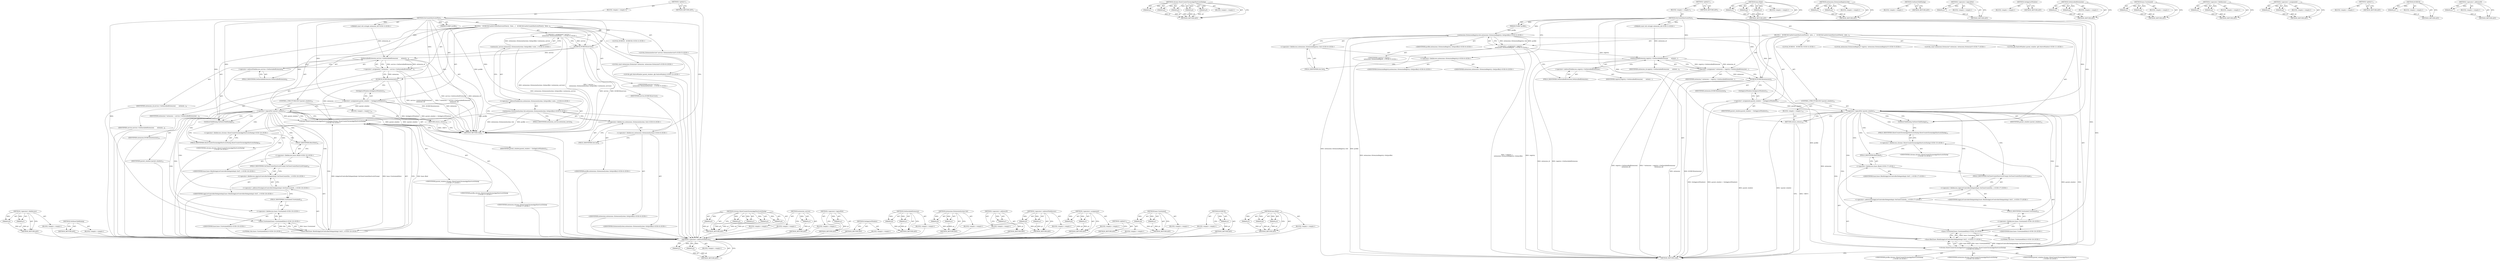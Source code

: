 digraph "&lt;operator&gt;.addressOf" {
vulnerable_118 [label=<(METHOD,&lt;operator&gt;.fieldAccess)>];
vulnerable_119 [label=<(PARAM,p1)>];
vulnerable_120 [label=<(PARAM,p2)>];
vulnerable_121 [label=<(BLOCK,&lt;empty&gt;,&lt;empty&gt;)>];
vulnerable_122 [label=<(METHOD_RETURN,ANY)>];
vulnerable_139 [label=<(METHOD,OnShowChildDialog)>];
vulnerable_140 [label=<(BLOCK,&lt;empty&gt;,&lt;empty&gt;)>];
vulnerable_141 [label=<(METHOD_RETURN,ANY)>];
vulnerable_6 [label=<(METHOD,&lt;global&gt;)<SUB>1</SUB>>];
vulnerable_7 [label=<(BLOCK,&lt;empty&gt;,&lt;empty&gt;)<SUB>1</SUB>>];
vulnerable_8 [label=<(METHOD,DoCreateShortcutsFlow)<SUB>1</SUB>>];
vulnerable_9 [label=<(PARAM,Profile* profile)<SUB>2</SUB>>];
vulnerable_10 [label="<(PARAM,const std::string&amp; extension_id)<SUB>3</SUB>>"];
vulnerable_11 [label=<(BLOCK,{
   DCHECK(CanDoCreateShortcutsFlow());
  Exte...,{
   DCHECK(CanDoCreateShortcutsFlow());
  Exte...)<SUB>3</SUB>>];
vulnerable_12 [label="<(LOCAL,DCHECK : DCHECK)<SUB>4</SUB>>"];
vulnerable_13 [label="<(LOCAL,ExtensionService* service: ExtensionService*)<SUB>5</SUB>>"];
vulnerable_14 [label="<(&lt;operator&gt;.assignment,* service =
      extensions::ExtensionSystem::...)<SUB>5</SUB>>"];
vulnerable_15 [label="<(IDENTIFIER,service,* service =
      extensions::ExtensionSystem::...)<SUB>5</SUB>>"];
vulnerable_16 [label="<(extension_service,extensions::ExtensionSystem::Get(profile)-&gt;exte...)<SUB>6</SUB>>"];
vulnerable_17 [label="<(&lt;operator&gt;.indirectFieldAccess,extensions::ExtensionSystem::Get(profile)-&gt;exte...)<SUB>6</SUB>>"];
vulnerable_18 [label="<(extensions.ExtensionSystem.Get,extensions::ExtensionSystem::Get(profile))<SUB>6</SUB>>"];
vulnerable_19 [label="<(&lt;operator&gt;.fieldAccess,extensions::ExtensionSystem::Get)<SUB>6</SUB>>"];
vulnerable_20 [label="<(&lt;operator&gt;.fieldAccess,extensions::ExtensionSystem)<SUB>6</SUB>>"];
vulnerable_21 [label="<(IDENTIFIER,extensions,extensions::ExtensionSystem::Get(profile))<SUB>6</SUB>>"];
vulnerable_22 [label="<(IDENTIFIER,ExtensionSystem,extensions::ExtensionSystem::Get(profile))<SUB>6</SUB>>"];
vulnerable_23 [label=<(FIELD_IDENTIFIER,Get,Get)<SUB>6</SUB>>];
vulnerable_24 [label="<(IDENTIFIER,profile,extensions::ExtensionSystem::Get(profile))<SUB>6</SUB>>"];
vulnerable_25 [label=<(FIELD_IDENTIFIER,extension_service,extension_service)<SUB>6</SUB>>];
vulnerable_26 [label=<(DCHECK,DCHECK(service))<SUB>7</SUB>>];
vulnerable_27 [label=<(IDENTIFIER,service,DCHECK(service))<SUB>7</SUB>>];
vulnerable_28 [label="<(LOCAL,const extensions.Extension* extension: extensions.Extension*)<SUB>8</SUB>>"];
vulnerable_29 [label=<(&lt;operator&gt;.assignment,* extension = service-&gt;GetInstalledExtension(
 ...)<SUB>8</SUB>>];
vulnerable_30 [label=<(IDENTIFIER,extension,* extension = service-&gt;GetInstalledExtension(
 ...)<SUB>8</SUB>>];
vulnerable_31 [label=<(GetInstalledExtension,service-&gt;GetInstalledExtension(
       extensio...)<SUB>8</SUB>>];
vulnerable_32 [label=<(&lt;operator&gt;.indirectFieldAccess,service-&gt;GetInstalledExtension)<SUB>8</SUB>>];
vulnerable_33 [label=<(IDENTIFIER,service,service-&gt;GetInstalledExtension(
       extensio...)<SUB>8</SUB>>];
vulnerable_34 [label=<(FIELD_IDENTIFIER,GetInstalledExtension,GetInstalledExtension)<SUB>8</SUB>>];
vulnerable_35 [label=<(IDENTIFIER,extension_id,service-&gt;GetInstalledExtension(
       extensio...)<SUB>9</SUB>>];
vulnerable_36 [label=<(DCHECK,DCHECK(extension))<SUB>10</SUB>>];
vulnerable_37 [label=<(IDENTIFIER,extension,DCHECK(extension))<SUB>10</SUB>>];
vulnerable_38 [label="<(LOCAL,gfx.NativeWindow parent_window: gfx.NativeWindow)<SUB>12</SUB>>"];
vulnerable_39 [label=<(&lt;operator&gt;.assignment,parent_window = GetAppListWindow())<SUB>12</SUB>>];
vulnerable_40 [label=<(IDENTIFIER,parent_window,parent_window = GetAppListWindow())<SUB>12</SUB>>];
vulnerable_41 [label=<(GetAppListWindow,GetAppListWindow())<SUB>12</SUB>>];
vulnerable_42 [label=<(CONTROL_STRUCTURE,IF,if (!parent_window))<SUB>13</SUB>>];
vulnerable_43 [label=<(&lt;operator&gt;.logicalNot,!parent_window)<SUB>13</SUB>>];
vulnerable_44 [label=<(IDENTIFIER,parent_window,!parent_window)<SUB>13</SUB>>];
vulnerable_45 [label=<(BLOCK,&lt;empty&gt;,&lt;empty&gt;)<SUB>14</SUB>>];
vulnerable_46 [label=<(RETURN,return;,return;)<SUB>14</SUB>>];
vulnerable_47 [label=<(OnShowChildDialog,OnShowChildDialog())<SUB>15</SUB>>];
vulnerable_48 [label="<(chrome.ShowCreateChromeAppShortcutsDialog,chrome::ShowCreateChromeAppShortcutsDialog(
   ...)<SUB>16</SUB>>"];
vulnerable_49 [label="<(&lt;operator&gt;.fieldAccess,chrome::ShowCreateChromeAppShortcutsDialog)<SUB>16</SUB>>"];
vulnerable_50 [label="<(IDENTIFIER,chrome,chrome::ShowCreateChromeAppShortcutsDialog(
   ...)<SUB>16</SUB>>"];
vulnerable_51 [label=<(FIELD_IDENTIFIER,ShowCreateChromeAppShortcutsDialog,ShowCreateChromeAppShortcutsDialog)<SUB>16</SUB>>];
vulnerable_52 [label="<(IDENTIFIER,parent_window,chrome::ShowCreateChromeAppShortcutsDialog(
   ...)<SUB>17</SUB>>"];
vulnerable_53 [label="<(IDENTIFIER,profile,chrome::ShowCreateChromeAppShortcutsDialog(
   ...)<SUB>17</SUB>>"];
vulnerable_54 [label="<(IDENTIFIER,extension,chrome::ShowCreateChromeAppShortcutsDialog(
   ...)<SUB>17</SUB>>"];
vulnerable_55 [label="<(base.Bind,base::Bind(&amp;AppListControllerDelegateImpl::OnCl...)<SUB>18</SUB>>"];
vulnerable_56 [label="<(&lt;operator&gt;.fieldAccess,base::Bind)<SUB>18</SUB>>"];
vulnerable_57 [label="<(IDENTIFIER,base,base::Bind(&amp;AppListControllerDelegateImpl::OnCl...)<SUB>18</SUB>>"];
vulnerable_58 [label=<(FIELD_IDENTIFIER,Bind,Bind)<SUB>18</SUB>>];
vulnerable_59 [label="<(&lt;operator&gt;.addressOf,&amp;AppListControllerDelegateImpl::OnCloseCreateSh...)<SUB>18</SUB>>"];
vulnerable_60 [label="<(&lt;operator&gt;.fieldAccess,AppListControllerDelegateImpl::OnCloseCreateSho...)<SUB>18</SUB>>"];
vulnerable_61 [label="<(IDENTIFIER,AppListControllerDelegateImpl,base::Bind(&amp;AppListControllerDelegateImpl::OnCl...)<SUB>18</SUB>>"];
vulnerable_62 [label=<(FIELD_IDENTIFIER,OnCloseCreateShortcutsPrompt,OnCloseCreateShortcutsPrompt)<SUB>18</SUB>>];
vulnerable_63 [label="<(base.Unretained,base::Unretained(this))<SUB>19</SUB>>"];
vulnerable_64 [label="<(&lt;operator&gt;.fieldAccess,base::Unretained)<SUB>19</SUB>>"];
vulnerable_65 [label="<(IDENTIFIER,base,base::Unretained(this))<SUB>19</SUB>>"];
vulnerable_66 [label=<(FIELD_IDENTIFIER,Unretained,Unretained)<SUB>19</SUB>>];
vulnerable_67 [label="<(LITERAL,this,base::Unretained(this))<SUB>19</SUB>>"];
vulnerable_68 [label=<(METHOD_RETURN,void)<SUB>1</SUB>>];
vulnerable_70 [label=<(METHOD_RETURN,ANY)<SUB>1</SUB>>];
vulnerable_142 [label=<(METHOD,chrome.ShowCreateChromeAppShortcutsDialog)>];
vulnerable_143 [label=<(PARAM,p1)>];
vulnerable_144 [label=<(PARAM,p2)>];
vulnerable_145 [label=<(PARAM,p3)>];
vulnerable_146 [label=<(PARAM,p4)>];
vulnerable_147 [label=<(PARAM,p5)>];
vulnerable_148 [label=<(BLOCK,&lt;empty&gt;,&lt;empty&gt;)>];
vulnerable_149 [label=<(METHOD_RETURN,ANY)>];
vulnerable_104 [label=<(METHOD,extension_service)>];
vulnerable_105 [label=<(PARAM,p1)>];
vulnerable_106 [label=<(BLOCK,&lt;empty&gt;,&lt;empty&gt;)>];
vulnerable_107 [label=<(METHOD_RETURN,ANY)>];
vulnerable_135 [label=<(METHOD,&lt;operator&gt;.logicalNot)>];
vulnerable_136 [label=<(PARAM,p1)>];
vulnerable_137 [label=<(BLOCK,&lt;empty&gt;,&lt;empty&gt;)>];
vulnerable_138 [label=<(METHOD_RETURN,ANY)>];
vulnerable_132 [label=<(METHOD,GetAppListWindow)>];
vulnerable_133 [label=<(BLOCK,&lt;empty&gt;,&lt;empty&gt;)>];
vulnerable_134 [label=<(METHOD_RETURN,ANY)>];
vulnerable_127 [label=<(METHOD,GetInstalledExtension)>];
vulnerable_128 [label=<(PARAM,p1)>];
vulnerable_129 [label=<(PARAM,p2)>];
vulnerable_130 [label=<(BLOCK,&lt;empty&gt;,&lt;empty&gt;)>];
vulnerable_131 [label=<(METHOD_RETURN,ANY)>];
vulnerable_113 [label=<(METHOD,extensions.ExtensionSystem.Get)>];
vulnerable_114 [label=<(PARAM,p1)>];
vulnerable_115 [label=<(PARAM,p2)>];
vulnerable_116 [label=<(BLOCK,&lt;empty&gt;,&lt;empty&gt;)>];
vulnerable_117 [label=<(METHOD_RETURN,ANY)>];
vulnerable_156 [label=<(METHOD,&lt;operator&gt;.addressOf)>];
vulnerable_157 [label=<(PARAM,p1)>];
vulnerable_158 [label=<(BLOCK,&lt;empty&gt;,&lt;empty&gt;)>];
vulnerable_159 [label=<(METHOD_RETURN,ANY)>];
vulnerable_108 [label=<(METHOD,&lt;operator&gt;.indirectFieldAccess)>];
vulnerable_109 [label=<(PARAM,p1)>];
vulnerable_110 [label=<(PARAM,p2)>];
vulnerable_111 [label=<(BLOCK,&lt;empty&gt;,&lt;empty&gt;)>];
vulnerable_112 [label=<(METHOD_RETURN,ANY)>];
vulnerable_99 [label=<(METHOD,&lt;operator&gt;.assignment)>];
vulnerable_100 [label=<(PARAM,p1)>];
vulnerable_101 [label=<(PARAM,p2)>];
vulnerable_102 [label=<(BLOCK,&lt;empty&gt;,&lt;empty&gt;)>];
vulnerable_103 [label=<(METHOD_RETURN,ANY)>];
vulnerable_93 [label=<(METHOD,&lt;global&gt;)<SUB>1</SUB>>];
vulnerable_94 [label=<(BLOCK,&lt;empty&gt;,&lt;empty&gt;)>];
vulnerable_95 [label=<(METHOD_RETURN,ANY)>];
vulnerable_160 [label=<(METHOD,base.Unretained)>];
vulnerable_161 [label=<(PARAM,p1)>];
vulnerable_162 [label=<(PARAM,p2)>];
vulnerable_163 [label=<(BLOCK,&lt;empty&gt;,&lt;empty&gt;)>];
vulnerable_164 [label=<(METHOD_RETURN,ANY)>];
vulnerable_123 [label=<(METHOD,DCHECK)>];
vulnerable_124 [label=<(PARAM,p1)>];
vulnerable_125 [label=<(BLOCK,&lt;empty&gt;,&lt;empty&gt;)>];
vulnerable_126 [label=<(METHOD_RETURN,ANY)>];
vulnerable_150 [label=<(METHOD,base.Bind)>];
vulnerable_151 [label=<(PARAM,p1)>];
vulnerable_152 [label=<(PARAM,p2)>];
vulnerable_153 [label=<(PARAM,p3)>];
vulnerable_154 [label=<(BLOCK,&lt;empty&gt;,&lt;empty&gt;)>];
vulnerable_155 [label=<(METHOD_RETURN,ANY)>];
fixed_114 [label=<(METHOD,&lt;operator&gt;.indirectFieldAccess)>];
fixed_115 [label=<(PARAM,p1)>];
fixed_116 [label=<(PARAM,p2)>];
fixed_117 [label=<(BLOCK,&lt;empty&gt;,&lt;empty&gt;)>];
fixed_118 [label=<(METHOD_RETURN,ANY)>];
fixed_133 [label=<(METHOD,chrome.ShowCreateChromeAppShortcutsDialog)>];
fixed_134 [label=<(PARAM,p1)>];
fixed_135 [label=<(PARAM,p2)>];
fixed_136 [label=<(PARAM,p3)>];
fixed_137 [label=<(PARAM,p4)>];
fixed_138 [label=<(PARAM,p5)>];
fixed_139 [label=<(BLOCK,&lt;empty&gt;,&lt;empty&gt;)>];
fixed_140 [label=<(METHOD_RETURN,ANY)>];
fixed_6 [label=<(METHOD,&lt;global&gt;)<SUB>1</SUB>>];
fixed_7 [label=<(BLOCK,&lt;empty&gt;,&lt;empty&gt;)<SUB>1</SUB>>];
fixed_8 [label=<(METHOD,DoCreateShortcutsFlow)<SUB>1</SUB>>];
fixed_9 [label=<(PARAM,Profile* profile)<SUB>2</SUB>>];
fixed_10 [label="<(PARAM,const std::string&amp; extension_id)<SUB>3</SUB>>"];
fixed_11 [label=<(BLOCK,{
   DCHECK(CanDoCreateShortcutsFlow());
  exte...,{
   DCHECK(CanDoCreateShortcutsFlow());
  exte...)<SUB>3</SUB>>];
fixed_12 [label="<(LOCAL,DCHECK : DCHECK)<SUB>4</SUB>>"];
fixed_13 [label="<(LOCAL,extensions.ExtensionRegistry* registry: extensions.ExtensionRegistry*)<SUB>5</SUB>>"];
fixed_14 [label="<(&lt;operator&gt;.assignment,* registry =
      extensions::ExtensionRegistr...)<SUB>5</SUB>>"];
fixed_15 [label="<(IDENTIFIER,registry,* registry =
      extensions::ExtensionRegistr...)<SUB>5</SUB>>"];
fixed_16 [label="<(extensions.ExtensionRegistry.Get,extensions::ExtensionRegistry::Get(profile))<SUB>6</SUB>>"];
fixed_17 [label="<(&lt;operator&gt;.fieldAccess,extensions::ExtensionRegistry::Get)<SUB>6</SUB>>"];
fixed_18 [label="<(&lt;operator&gt;.fieldAccess,extensions::ExtensionRegistry)<SUB>6</SUB>>"];
fixed_19 [label="<(IDENTIFIER,extensions,extensions::ExtensionRegistry::Get(profile))<SUB>6</SUB>>"];
fixed_20 [label="<(IDENTIFIER,ExtensionRegistry,extensions::ExtensionRegistry::Get(profile))<SUB>6</SUB>>"];
fixed_21 [label=<(FIELD_IDENTIFIER,Get,Get)<SUB>6</SUB>>];
fixed_22 [label="<(IDENTIFIER,profile,extensions::ExtensionRegistry::Get(profile))<SUB>6</SUB>>"];
fixed_23 [label="<(LOCAL,const extensions.Extension* extension: extensions.Extension*)<SUB>7</SUB>>"];
fixed_24 [label=<(&lt;operator&gt;.assignment,* extension = registry-&gt;GetInstalledExtension(
...)<SUB>7</SUB>>];
fixed_25 [label=<(IDENTIFIER,extension,* extension = registry-&gt;GetInstalledExtension(
...)<SUB>7</SUB>>];
fixed_26 [label=<(GetInstalledExtension,registry-&gt;GetInstalledExtension(
       extensi...)<SUB>7</SUB>>];
fixed_27 [label=<(&lt;operator&gt;.indirectFieldAccess,registry-&gt;GetInstalledExtension)<SUB>7</SUB>>];
fixed_28 [label=<(IDENTIFIER,registry,registry-&gt;GetInstalledExtension(
       extensi...)<SUB>7</SUB>>];
fixed_29 [label=<(FIELD_IDENTIFIER,GetInstalledExtension,GetInstalledExtension)<SUB>7</SUB>>];
fixed_30 [label=<(IDENTIFIER,extension_id,registry-&gt;GetInstalledExtension(
       extensi...)<SUB>8</SUB>>];
fixed_31 [label=<(DCHECK,DCHECK(extension))<SUB>9</SUB>>];
fixed_32 [label=<(IDENTIFIER,extension,DCHECK(extension))<SUB>9</SUB>>];
fixed_33 [label="<(LOCAL,gfx.NativeWindow parent_window: gfx.NativeWindow)<SUB>11</SUB>>"];
fixed_34 [label=<(&lt;operator&gt;.assignment,parent_window = GetAppListWindow())<SUB>11</SUB>>];
fixed_35 [label=<(IDENTIFIER,parent_window,parent_window = GetAppListWindow())<SUB>11</SUB>>];
fixed_36 [label=<(GetAppListWindow,GetAppListWindow())<SUB>11</SUB>>];
fixed_37 [label=<(CONTROL_STRUCTURE,IF,if (!parent_window))<SUB>12</SUB>>];
fixed_38 [label=<(&lt;operator&gt;.logicalNot,!parent_window)<SUB>12</SUB>>];
fixed_39 [label=<(IDENTIFIER,parent_window,!parent_window)<SUB>12</SUB>>];
fixed_40 [label=<(BLOCK,&lt;empty&gt;,&lt;empty&gt;)<SUB>13</SUB>>];
fixed_41 [label=<(RETURN,return;,return;)<SUB>13</SUB>>];
fixed_42 [label=<(OnShowChildDialog,OnShowChildDialog())<SUB>14</SUB>>];
fixed_43 [label="<(chrome.ShowCreateChromeAppShortcutsDialog,chrome::ShowCreateChromeAppShortcutsDialog(
   ...)<SUB>15</SUB>>"];
fixed_44 [label="<(&lt;operator&gt;.fieldAccess,chrome::ShowCreateChromeAppShortcutsDialog)<SUB>15</SUB>>"];
fixed_45 [label="<(IDENTIFIER,chrome,chrome::ShowCreateChromeAppShortcutsDialog(
   ...)<SUB>15</SUB>>"];
fixed_46 [label=<(FIELD_IDENTIFIER,ShowCreateChromeAppShortcutsDialog,ShowCreateChromeAppShortcutsDialog)<SUB>15</SUB>>];
fixed_47 [label="<(IDENTIFIER,parent_window,chrome::ShowCreateChromeAppShortcutsDialog(
   ...)<SUB>16</SUB>>"];
fixed_48 [label="<(IDENTIFIER,profile,chrome::ShowCreateChromeAppShortcutsDialog(
   ...)<SUB>16</SUB>>"];
fixed_49 [label="<(IDENTIFIER,extension,chrome::ShowCreateChromeAppShortcutsDialog(
   ...)<SUB>16</SUB>>"];
fixed_50 [label="<(base.Bind,base::Bind(&amp;AppListControllerDelegateImpl::OnCl...)<SUB>17</SUB>>"];
fixed_51 [label="<(&lt;operator&gt;.fieldAccess,base::Bind)<SUB>17</SUB>>"];
fixed_52 [label="<(IDENTIFIER,base,base::Bind(&amp;AppListControllerDelegateImpl::OnCl...)<SUB>17</SUB>>"];
fixed_53 [label=<(FIELD_IDENTIFIER,Bind,Bind)<SUB>17</SUB>>];
fixed_54 [label="<(&lt;operator&gt;.addressOf,&amp;AppListControllerDelegateImpl::OnCloseCreateSh...)<SUB>17</SUB>>"];
fixed_55 [label="<(&lt;operator&gt;.fieldAccess,AppListControllerDelegateImpl::OnCloseCreateSho...)<SUB>17</SUB>>"];
fixed_56 [label="<(IDENTIFIER,AppListControllerDelegateImpl,base::Bind(&amp;AppListControllerDelegateImpl::OnCl...)<SUB>17</SUB>>"];
fixed_57 [label=<(FIELD_IDENTIFIER,OnCloseCreateShortcutsPrompt,OnCloseCreateShortcutsPrompt)<SUB>17</SUB>>];
fixed_58 [label="<(base.Unretained,base::Unretained(this))<SUB>18</SUB>>"];
fixed_59 [label="<(&lt;operator&gt;.fieldAccess,base::Unretained)<SUB>18</SUB>>"];
fixed_60 [label="<(IDENTIFIER,base,base::Unretained(this))<SUB>18</SUB>>"];
fixed_61 [label=<(FIELD_IDENTIFIER,Unretained,Unretained)<SUB>18</SUB>>];
fixed_62 [label="<(LITERAL,this,base::Unretained(this))<SUB>18</SUB>>"];
fixed_63 [label=<(METHOD_RETURN,void)<SUB>1</SUB>>];
fixed_65 [label=<(METHOD_RETURN,ANY)<SUB>1</SUB>>];
fixed_141 [label=<(METHOD,base.Bind)>];
fixed_142 [label=<(PARAM,p1)>];
fixed_143 [label=<(PARAM,p2)>];
fixed_144 [label=<(PARAM,p3)>];
fixed_145 [label=<(BLOCK,&lt;empty&gt;,&lt;empty&gt;)>];
fixed_146 [label=<(METHOD_RETURN,ANY)>];
fixed_99 [label=<(METHOD,extensions.ExtensionRegistry.Get)>];
fixed_100 [label=<(PARAM,p1)>];
fixed_101 [label=<(PARAM,p2)>];
fixed_102 [label=<(BLOCK,&lt;empty&gt;,&lt;empty&gt;)>];
fixed_103 [label=<(METHOD_RETURN,ANY)>];
fixed_130 [label=<(METHOD,OnShowChildDialog)>];
fixed_131 [label=<(BLOCK,&lt;empty&gt;,&lt;empty&gt;)>];
fixed_132 [label=<(METHOD_RETURN,ANY)>];
fixed_126 [label=<(METHOD,&lt;operator&gt;.logicalNot)>];
fixed_127 [label=<(PARAM,p1)>];
fixed_128 [label=<(BLOCK,&lt;empty&gt;,&lt;empty&gt;)>];
fixed_129 [label=<(METHOD_RETURN,ANY)>];
fixed_123 [label=<(METHOD,GetAppListWindow)>];
fixed_124 [label=<(BLOCK,&lt;empty&gt;,&lt;empty&gt;)>];
fixed_125 [label=<(METHOD_RETURN,ANY)>];
fixed_109 [label=<(METHOD,GetInstalledExtension)>];
fixed_110 [label=<(PARAM,p1)>];
fixed_111 [label=<(PARAM,p2)>];
fixed_112 [label=<(BLOCK,&lt;empty&gt;,&lt;empty&gt;)>];
fixed_113 [label=<(METHOD_RETURN,ANY)>];
fixed_151 [label=<(METHOD,base.Unretained)>];
fixed_152 [label=<(PARAM,p1)>];
fixed_153 [label=<(PARAM,p2)>];
fixed_154 [label=<(BLOCK,&lt;empty&gt;,&lt;empty&gt;)>];
fixed_155 [label=<(METHOD_RETURN,ANY)>];
fixed_104 [label=<(METHOD,&lt;operator&gt;.fieldAccess)>];
fixed_105 [label=<(PARAM,p1)>];
fixed_106 [label=<(PARAM,p2)>];
fixed_107 [label=<(BLOCK,&lt;empty&gt;,&lt;empty&gt;)>];
fixed_108 [label=<(METHOD_RETURN,ANY)>];
fixed_94 [label=<(METHOD,&lt;operator&gt;.assignment)>];
fixed_95 [label=<(PARAM,p1)>];
fixed_96 [label=<(PARAM,p2)>];
fixed_97 [label=<(BLOCK,&lt;empty&gt;,&lt;empty&gt;)>];
fixed_98 [label=<(METHOD_RETURN,ANY)>];
fixed_88 [label=<(METHOD,&lt;global&gt;)<SUB>1</SUB>>];
fixed_89 [label=<(BLOCK,&lt;empty&gt;,&lt;empty&gt;)>];
fixed_90 [label=<(METHOD_RETURN,ANY)>];
fixed_119 [label=<(METHOD,DCHECK)>];
fixed_120 [label=<(PARAM,p1)>];
fixed_121 [label=<(BLOCK,&lt;empty&gt;,&lt;empty&gt;)>];
fixed_122 [label=<(METHOD_RETURN,ANY)>];
fixed_147 [label=<(METHOD,&lt;operator&gt;.addressOf)>];
fixed_148 [label=<(PARAM,p1)>];
fixed_149 [label=<(BLOCK,&lt;empty&gt;,&lt;empty&gt;)>];
fixed_150 [label=<(METHOD_RETURN,ANY)>];
vulnerable_118 -> vulnerable_119  [key=0, label="AST: "];
vulnerable_118 -> vulnerable_119  [key=1, label="DDG: "];
vulnerable_118 -> vulnerable_121  [key=0, label="AST: "];
vulnerable_118 -> vulnerable_120  [key=0, label="AST: "];
vulnerable_118 -> vulnerable_120  [key=1, label="DDG: "];
vulnerable_118 -> vulnerable_122  [key=0, label="AST: "];
vulnerable_118 -> vulnerable_122  [key=1, label="CFG: "];
vulnerable_119 -> vulnerable_122  [key=0, label="DDG: p1"];
vulnerable_120 -> vulnerable_122  [key=0, label="DDG: p2"];
vulnerable_121 -> fixed_114  [key=0];
vulnerable_122 -> fixed_114  [key=0];
vulnerable_139 -> vulnerable_140  [key=0, label="AST: "];
vulnerable_139 -> vulnerable_141  [key=0, label="AST: "];
vulnerable_139 -> vulnerable_141  [key=1, label="CFG: "];
vulnerable_140 -> fixed_114  [key=0];
vulnerable_141 -> fixed_114  [key=0];
vulnerable_6 -> vulnerable_7  [key=0, label="AST: "];
vulnerable_6 -> vulnerable_70  [key=0, label="AST: "];
vulnerable_6 -> vulnerable_70  [key=1, label="CFG: "];
vulnerable_7 -> vulnerable_8  [key=0, label="AST: "];
vulnerable_8 -> vulnerable_9  [key=0, label="AST: "];
vulnerable_8 -> vulnerable_9  [key=1, label="DDG: "];
vulnerable_8 -> vulnerable_10  [key=0, label="AST: "];
vulnerable_8 -> vulnerable_10  [key=1, label="DDG: "];
vulnerable_8 -> vulnerable_11  [key=0, label="AST: "];
vulnerable_8 -> vulnerable_68  [key=0, label="AST: "];
vulnerable_8 -> vulnerable_20  [key=0, label="CFG: "];
vulnerable_8 -> vulnerable_39  [key=0, label="DDG: "];
vulnerable_8 -> vulnerable_47  [key=0, label="DDG: "];
vulnerable_8 -> vulnerable_26  [key=0, label="DDG: "];
vulnerable_8 -> vulnerable_36  [key=0, label="DDG: "];
vulnerable_8 -> vulnerable_48  [key=0, label="DDG: "];
vulnerable_8 -> vulnerable_31  [key=0, label="DDG: "];
vulnerable_8 -> vulnerable_43  [key=0, label="DDG: "];
vulnerable_8 -> vulnerable_46  [key=0, label="DDG: "];
vulnerable_8 -> vulnerable_63  [key=0, label="DDG: "];
vulnerable_8 -> vulnerable_18  [key=0, label="DDG: "];
vulnerable_9 -> vulnerable_18  [key=0, label="DDG: profile"];
vulnerable_10 -> vulnerable_31  [key=0, label="DDG: extension_id"];
vulnerable_11 -> vulnerable_12  [key=0, label="AST: "];
vulnerable_11 -> vulnerable_13  [key=0, label="AST: "];
vulnerable_11 -> vulnerable_14  [key=0, label="AST: "];
vulnerable_11 -> vulnerable_26  [key=0, label="AST: "];
vulnerable_11 -> vulnerable_28  [key=0, label="AST: "];
vulnerable_11 -> vulnerable_29  [key=0, label="AST: "];
vulnerable_11 -> vulnerable_36  [key=0, label="AST: "];
vulnerable_11 -> vulnerable_38  [key=0, label="AST: "];
vulnerable_11 -> vulnerable_39  [key=0, label="AST: "];
vulnerable_11 -> vulnerable_42  [key=0, label="AST: "];
vulnerable_11 -> vulnerable_47  [key=0, label="AST: "];
vulnerable_11 -> vulnerable_48  [key=0, label="AST: "];
vulnerable_12 -> fixed_114  [key=0];
vulnerable_13 -> fixed_114  [key=0];
vulnerable_14 -> vulnerable_15  [key=0, label="AST: "];
vulnerable_14 -> vulnerable_16  [key=0, label="AST: "];
vulnerable_14 -> vulnerable_26  [key=0, label="CFG: "];
vulnerable_14 -> vulnerable_26  [key=1, label="DDG: service"];
vulnerable_14 -> vulnerable_68  [key=0, label="DDG: extensions::ExtensionSystem::Get(profile)-&gt;extension_service()"];
vulnerable_14 -> vulnerable_68  [key=1, label="DDG: * service =
      extensions::ExtensionSystem::Get(profile)-&gt;extension_service()"];
vulnerable_15 -> fixed_114  [key=0];
vulnerable_16 -> vulnerable_17  [key=0, label="AST: "];
vulnerable_16 -> vulnerable_14  [key=0, label="CFG: "];
vulnerable_16 -> vulnerable_14  [key=1, label="DDG: extensions::ExtensionSystem::Get(profile)-&gt;extension_service"];
vulnerable_16 -> vulnerable_68  [key=0, label="DDG: extensions::ExtensionSystem::Get(profile)-&gt;extension_service"];
vulnerable_17 -> vulnerable_18  [key=0, label="AST: "];
vulnerable_17 -> vulnerable_25  [key=0, label="AST: "];
vulnerable_17 -> vulnerable_16  [key=0, label="CFG: "];
vulnerable_18 -> vulnerable_19  [key=0, label="AST: "];
vulnerable_18 -> vulnerable_24  [key=0, label="AST: "];
vulnerable_18 -> vulnerable_25  [key=0, label="CFG: "];
vulnerable_18 -> vulnerable_68  [key=0, label="DDG: extensions::ExtensionSystem::Get"];
vulnerable_18 -> vulnerable_68  [key=1, label="DDG: profile"];
vulnerable_18 -> vulnerable_48  [key=0, label="DDG: profile"];
vulnerable_19 -> vulnerable_20  [key=0, label="AST: "];
vulnerable_19 -> vulnerable_23  [key=0, label="AST: "];
vulnerable_19 -> vulnerable_18  [key=0, label="CFG: "];
vulnerable_20 -> vulnerable_21  [key=0, label="AST: "];
vulnerable_20 -> vulnerable_22  [key=0, label="AST: "];
vulnerable_20 -> vulnerable_23  [key=0, label="CFG: "];
vulnerable_21 -> fixed_114  [key=0];
vulnerable_22 -> fixed_114  [key=0];
vulnerable_23 -> vulnerable_19  [key=0, label="CFG: "];
vulnerable_24 -> fixed_114  [key=0];
vulnerable_25 -> vulnerable_17  [key=0, label="CFG: "];
vulnerable_26 -> vulnerable_27  [key=0, label="AST: "];
vulnerable_26 -> vulnerable_34  [key=0, label="CFG: "];
vulnerable_26 -> vulnerable_68  [key=0, label="DDG: service"];
vulnerable_26 -> vulnerable_68  [key=1, label="DDG: DCHECK(service)"];
vulnerable_26 -> vulnerable_31  [key=0, label="DDG: service"];
vulnerable_27 -> fixed_114  [key=0];
vulnerable_28 -> fixed_114  [key=0];
vulnerable_29 -> vulnerable_30  [key=0, label="AST: "];
vulnerable_29 -> vulnerable_31  [key=0, label="AST: "];
vulnerable_29 -> vulnerable_36  [key=0, label="CFG: "];
vulnerable_29 -> vulnerable_36  [key=1, label="DDG: extension"];
vulnerable_29 -> vulnerable_68  [key=0, label="DDG: service-&gt;GetInstalledExtension(
       extension_id)"];
vulnerable_29 -> vulnerable_68  [key=1, label="DDG: * extension = service-&gt;GetInstalledExtension(
       extension_id)"];
vulnerable_30 -> fixed_114  [key=0];
vulnerable_31 -> vulnerable_32  [key=0, label="AST: "];
vulnerable_31 -> vulnerable_35  [key=0, label="AST: "];
vulnerable_31 -> vulnerable_29  [key=0, label="CFG: "];
vulnerable_31 -> vulnerable_29  [key=1, label="DDG: service-&gt;GetInstalledExtension"];
vulnerable_31 -> vulnerable_29  [key=2, label="DDG: extension_id"];
vulnerable_31 -> vulnerable_68  [key=0, label="DDG: service-&gt;GetInstalledExtension"];
vulnerable_31 -> vulnerable_68  [key=1, label="DDG: extension_id"];
vulnerable_32 -> vulnerable_33  [key=0, label="AST: "];
vulnerable_32 -> vulnerable_34  [key=0, label="AST: "];
vulnerable_32 -> vulnerable_31  [key=0, label="CFG: "];
vulnerable_33 -> fixed_114  [key=0];
vulnerable_34 -> vulnerable_32  [key=0, label="CFG: "];
vulnerable_35 -> fixed_114  [key=0];
vulnerable_36 -> vulnerable_37  [key=0, label="AST: "];
vulnerable_36 -> vulnerable_41  [key=0, label="CFG: "];
vulnerable_36 -> vulnerable_68  [key=0, label="DDG: extension"];
vulnerable_36 -> vulnerable_68  [key=1, label="DDG: DCHECK(extension)"];
vulnerable_36 -> vulnerable_48  [key=0, label="DDG: extension"];
vulnerable_37 -> fixed_114  [key=0];
vulnerable_38 -> fixed_114  [key=0];
vulnerable_39 -> vulnerable_40  [key=0, label="AST: "];
vulnerable_39 -> vulnerable_41  [key=0, label="AST: "];
vulnerable_39 -> vulnerable_43  [key=0, label="CFG: "];
vulnerable_39 -> vulnerable_43  [key=1, label="DDG: parent_window"];
vulnerable_39 -> vulnerable_68  [key=0, label="DDG: GetAppListWindow()"];
vulnerable_39 -> vulnerable_68  [key=1, label="DDG: parent_window = GetAppListWindow()"];
vulnerable_40 -> fixed_114  [key=0];
vulnerable_41 -> vulnerable_39  [key=0, label="CFG: "];
vulnerable_42 -> vulnerable_43  [key=0, label="AST: "];
vulnerable_42 -> vulnerable_45  [key=0, label="AST: "];
vulnerable_43 -> vulnerable_44  [key=0, label="AST: "];
vulnerable_43 -> vulnerable_46  [key=0, label="CFG: "];
vulnerable_43 -> vulnerable_46  [key=1, label="CDG: "];
vulnerable_43 -> vulnerable_47  [key=0, label="CFG: "];
vulnerable_43 -> vulnerable_47  [key=1, label="CDG: "];
vulnerable_43 -> vulnerable_68  [key=0, label="DDG: parent_window"];
vulnerable_43 -> vulnerable_68  [key=1, label="DDG: !parent_window"];
vulnerable_43 -> vulnerable_48  [key=0, label="DDG: parent_window"];
vulnerable_43 -> vulnerable_48  [key=1, label="CDG: "];
vulnerable_43 -> vulnerable_58  [key=0, label="CDG: "];
vulnerable_43 -> vulnerable_49  [key=0, label="CDG: "];
vulnerable_43 -> vulnerable_60  [key=0, label="CDG: "];
vulnerable_43 -> vulnerable_64  [key=0, label="CDG: "];
vulnerable_43 -> vulnerable_59  [key=0, label="CDG: "];
vulnerable_43 -> vulnerable_51  [key=0, label="CDG: "];
vulnerable_43 -> vulnerable_66  [key=0, label="CDG: "];
vulnerable_43 -> vulnerable_55  [key=0, label="CDG: "];
vulnerable_43 -> vulnerable_56  [key=0, label="CDG: "];
vulnerable_43 -> vulnerable_62  [key=0, label="CDG: "];
vulnerable_43 -> vulnerable_63  [key=0, label="CDG: "];
vulnerable_44 -> fixed_114  [key=0];
vulnerable_45 -> vulnerable_46  [key=0, label="AST: "];
vulnerable_46 -> vulnerable_68  [key=0, label="CFG: "];
vulnerable_46 -> vulnerable_68  [key=1, label="DDG: &lt;RET&gt;"];
vulnerable_47 -> vulnerable_51  [key=0, label="CFG: "];
vulnerable_48 -> vulnerable_49  [key=0, label="AST: "];
vulnerable_48 -> vulnerable_52  [key=0, label="AST: "];
vulnerable_48 -> vulnerable_53  [key=0, label="AST: "];
vulnerable_48 -> vulnerable_54  [key=0, label="AST: "];
vulnerable_48 -> vulnerable_55  [key=0, label="AST: "];
vulnerable_48 -> vulnerable_68  [key=0, label="CFG: "];
vulnerable_49 -> vulnerable_50  [key=0, label="AST: "];
vulnerable_49 -> vulnerable_51  [key=0, label="AST: "];
vulnerable_49 -> vulnerable_58  [key=0, label="CFG: "];
vulnerable_50 -> fixed_114  [key=0];
vulnerable_51 -> vulnerable_49  [key=0, label="CFG: "];
vulnerable_52 -> fixed_114  [key=0];
vulnerable_53 -> fixed_114  [key=0];
vulnerable_54 -> fixed_114  [key=0];
vulnerable_55 -> vulnerable_56  [key=0, label="AST: "];
vulnerable_55 -> vulnerable_59  [key=0, label="AST: "];
vulnerable_55 -> vulnerable_63  [key=0, label="AST: "];
vulnerable_55 -> vulnerable_48  [key=0, label="CFG: "];
vulnerable_55 -> vulnerable_48  [key=1, label="DDG: base::Bind"];
vulnerable_55 -> vulnerable_48  [key=2, label="DDG: &amp;AppListControllerDelegateImpl::OnCloseCreateShortcutsPrompt"];
vulnerable_55 -> vulnerable_48  [key=3, label="DDG: base::Unretained(this)"];
vulnerable_56 -> vulnerable_57  [key=0, label="AST: "];
vulnerable_56 -> vulnerable_58  [key=0, label="AST: "];
vulnerable_56 -> vulnerable_62  [key=0, label="CFG: "];
vulnerable_57 -> fixed_114  [key=0];
vulnerable_58 -> vulnerable_56  [key=0, label="CFG: "];
vulnerable_59 -> vulnerable_60  [key=0, label="AST: "];
vulnerable_59 -> vulnerable_66  [key=0, label="CFG: "];
vulnerable_60 -> vulnerable_61  [key=0, label="AST: "];
vulnerable_60 -> vulnerable_62  [key=0, label="AST: "];
vulnerable_60 -> vulnerable_59  [key=0, label="CFG: "];
vulnerable_61 -> fixed_114  [key=0];
vulnerable_62 -> vulnerable_60  [key=0, label="CFG: "];
vulnerable_63 -> vulnerable_64  [key=0, label="AST: "];
vulnerable_63 -> vulnerable_67  [key=0, label="AST: "];
vulnerable_63 -> vulnerable_55  [key=0, label="CFG: "];
vulnerable_63 -> vulnerable_55  [key=1, label="DDG: base::Unretained"];
vulnerable_63 -> vulnerable_55  [key=2, label="DDG: this"];
vulnerable_64 -> vulnerable_65  [key=0, label="AST: "];
vulnerable_64 -> vulnerable_66  [key=0, label="AST: "];
vulnerable_64 -> vulnerable_63  [key=0, label="CFG: "];
vulnerable_65 -> fixed_114  [key=0];
vulnerable_66 -> vulnerable_64  [key=0, label="CFG: "];
vulnerable_67 -> fixed_114  [key=0];
vulnerable_68 -> fixed_114  [key=0];
vulnerable_70 -> fixed_114  [key=0];
vulnerable_142 -> vulnerable_143  [key=0, label="AST: "];
vulnerable_142 -> vulnerable_143  [key=1, label="DDG: "];
vulnerable_142 -> vulnerable_148  [key=0, label="AST: "];
vulnerable_142 -> vulnerable_144  [key=0, label="AST: "];
vulnerable_142 -> vulnerable_144  [key=1, label="DDG: "];
vulnerable_142 -> vulnerable_149  [key=0, label="AST: "];
vulnerable_142 -> vulnerable_149  [key=1, label="CFG: "];
vulnerable_142 -> vulnerable_145  [key=0, label="AST: "];
vulnerable_142 -> vulnerable_145  [key=1, label="DDG: "];
vulnerable_142 -> vulnerable_146  [key=0, label="AST: "];
vulnerable_142 -> vulnerable_146  [key=1, label="DDG: "];
vulnerable_142 -> vulnerable_147  [key=0, label="AST: "];
vulnerable_142 -> vulnerable_147  [key=1, label="DDG: "];
vulnerable_143 -> vulnerable_149  [key=0, label="DDG: p1"];
vulnerable_144 -> vulnerable_149  [key=0, label="DDG: p2"];
vulnerable_145 -> vulnerable_149  [key=0, label="DDG: p3"];
vulnerable_146 -> vulnerable_149  [key=0, label="DDG: p4"];
vulnerable_147 -> vulnerable_149  [key=0, label="DDG: p5"];
vulnerable_148 -> fixed_114  [key=0];
vulnerable_149 -> fixed_114  [key=0];
vulnerable_104 -> vulnerable_105  [key=0, label="AST: "];
vulnerable_104 -> vulnerable_105  [key=1, label="DDG: "];
vulnerable_104 -> vulnerable_106  [key=0, label="AST: "];
vulnerable_104 -> vulnerable_107  [key=0, label="AST: "];
vulnerable_104 -> vulnerable_107  [key=1, label="CFG: "];
vulnerable_105 -> vulnerable_107  [key=0, label="DDG: p1"];
vulnerable_106 -> fixed_114  [key=0];
vulnerable_107 -> fixed_114  [key=0];
vulnerable_135 -> vulnerable_136  [key=0, label="AST: "];
vulnerable_135 -> vulnerable_136  [key=1, label="DDG: "];
vulnerable_135 -> vulnerable_137  [key=0, label="AST: "];
vulnerable_135 -> vulnerable_138  [key=0, label="AST: "];
vulnerable_135 -> vulnerable_138  [key=1, label="CFG: "];
vulnerable_136 -> vulnerable_138  [key=0, label="DDG: p1"];
vulnerable_137 -> fixed_114  [key=0];
vulnerable_138 -> fixed_114  [key=0];
vulnerable_132 -> vulnerable_133  [key=0, label="AST: "];
vulnerable_132 -> vulnerable_134  [key=0, label="AST: "];
vulnerable_132 -> vulnerable_134  [key=1, label="CFG: "];
vulnerable_133 -> fixed_114  [key=0];
vulnerable_134 -> fixed_114  [key=0];
vulnerable_127 -> vulnerable_128  [key=0, label="AST: "];
vulnerable_127 -> vulnerable_128  [key=1, label="DDG: "];
vulnerable_127 -> vulnerable_130  [key=0, label="AST: "];
vulnerable_127 -> vulnerable_129  [key=0, label="AST: "];
vulnerable_127 -> vulnerable_129  [key=1, label="DDG: "];
vulnerable_127 -> vulnerable_131  [key=0, label="AST: "];
vulnerable_127 -> vulnerable_131  [key=1, label="CFG: "];
vulnerable_128 -> vulnerable_131  [key=0, label="DDG: p1"];
vulnerable_129 -> vulnerable_131  [key=0, label="DDG: p2"];
vulnerable_130 -> fixed_114  [key=0];
vulnerable_131 -> fixed_114  [key=0];
vulnerable_113 -> vulnerable_114  [key=0, label="AST: "];
vulnerable_113 -> vulnerable_114  [key=1, label="DDG: "];
vulnerable_113 -> vulnerable_116  [key=0, label="AST: "];
vulnerable_113 -> vulnerable_115  [key=0, label="AST: "];
vulnerable_113 -> vulnerable_115  [key=1, label="DDG: "];
vulnerable_113 -> vulnerable_117  [key=0, label="AST: "];
vulnerable_113 -> vulnerable_117  [key=1, label="CFG: "];
vulnerable_114 -> vulnerable_117  [key=0, label="DDG: p1"];
vulnerable_115 -> vulnerable_117  [key=0, label="DDG: p2"];
vulnerable_116 -> fixed_114  [key=0];
vulnerable_117 -> fixed_114  [key=0];
vulnerable_156 -> vulnerable_157  [key=0, label="AST: "];
vulnerable_156 -> vulnerable_157  [key=1, label="DDG: "];
vulnerable_156 -> vulnerable_158  [key=0, label="AST: "];
vulnerable_156 -> vulnerable_159  [key=0, label="AST: "];
vulnerable_156 -> vulnerable_159  [key=1, label="CFG: "];
vulnerable_157 -> vulnerable_159  [key=0, label="DDG: p1"];
vulnerable_158 -> fixed_114  [key=0];
vulnerable_159 -> fixed_114  [key=0];
vulnerable_108 -> vulnerable_109  [key=0, label="AST: "];
vulnerable_108 -> vulnerable_109  [key=1, label="DDG: "];
vulnerable_108 -> vulnerable_111  [key=0, label="AST: "];
vulnerable_108 -> vulnerable_110  [key=0, label="AST: "];
vulnerable_108 -> vulnerable_110  [key=1, label="DDG: "];
vulnerable_108 -> vulnerable_112  [key=0, label="AST: "];
vulnerable_108 -> vulnerable_112  [key=1, label="CFG: "];
vulnerable_109 -> vulnerable_112  [key=0, label="DDG: p1"];
vulnerable_110 -> vulnerable_112  [key=0, label="DDG: p2"];
vulnerable_111 -> fixed_114  [key=0];
vulnerable_112 -> fixed_114  [key=0];
vulnerable_99 -> vulnerable_100  [key=0, label="AST: "];
vulnerable_99 -> vulnerable_100  [key=1, label="DDG: "];
vulnerable_99 -> vulnerable_102  [key=0, label="AST: "];
vulnerable_99 -> vulnerable_101  [key=0, label="AST: "];
vulnerable_99 -> vulnerable_101  [key=1, label="DDG: "];
vulnerable_99 -> vulnerable_103  [key=0, label="AST: "];
vulnerable_99 -> vulnerable_103  [key=1, label="CFG: "];
vulnerable_100 -> vulnerable_103  [key=0, label="DDG: p1"];
vulnerable_101 -> vulnerable_103  [key=0, label="DDG: p2"];
vulnerable_102 -> fixed_114  [key=0];
vulnerable_103 -> fixed_114  [key=0];
vulnerable_93 -> vulnerable_94  [key=0, label="AST: "];
vulnerable_93 -> vulnerable_95  [key=0, label="AST: "];
vulnerable_93 -> vulnerable_95  [key=1, label="CFG: "];
vulnerable_94 -> fixed_114  [key=0];
vulnerable_95 -> fixed_114  [key=0];
vulnerable_160 -> vulnerable_161  [key=0, label="AST: "];
vulnerable_160 -> vulnerable_161  [key=1, label="DDG: "];
vulnerable_160 -> vulnerable_163  [key=0, label="AST: "];
vulnerable_160 -> vulnerable_162  [key=0, label="AST: "];
vulnerable_160 -> vulnerable_162  [key=1, label="DDG: "];
vulnerable_160 -> vulnerable_164  [key=0, label="AST: "];
vulnerable_160 -> vulnerable_164  [key=1, label="CFG: "];
vulnerable_161 -> vulnerable_164  [key=0, label="DDG: p1"];
vulnerable_162 -> vulnerable_164  [key=0, label="DDG: p2"];
vulnerable_163 -> fixed_114  [key=0];
vulnerable_164 -> fixed_114  [key=0];
vulnerable_123 -> vulnerable_124  [key=0, label="AST: "];
vulnerable_123 -> vulnerable_124  [key=1, label="DDG: "];
vulnerable_123 -> vulnerable_125  [key=0, label="AST: "];
vulnerable_123 -> vulnerable_126  [key=0, label="AST: "];
vulnerable_123 -> vulnerable_126  [key=1, label="CFG: "];
vulnerable_124 -> vulnerable_126  [key=0, label="DDG: p1"];
vulnerable_125 -> fixed_114  [key=0];
vulnerable_126 -> fixed_114  [key=0];
vulnerable_150 -> vulnerable_151  [key=0, label="AST: "];
vulnerable_150 -> vulnerable_151  [key=1, label="DDG: "];
vulnerable_150 -> vulnerable_154  [key=0, label="AST: "];
vulnerable_150 -> vulnerable_152  [key=0, label="AST: "];
vulnerable_150 -> vulnerable_152  [key=1, label="DDG: "];
vulnerable_150 -> vulnerable_155  [key=0, label="AST: "];
vulnerable_150 -> vulnerable_155  [key=1, label="CFG: "];
vulnerable_150 -> vulnerable_153  [key=0, label="AST: "];
vulnerable_150 -> vulnerable_153  [key=1, label="DDG: "];
vulnerable_151 -> vulnerable_155  [key=0, label="DDG: p1"];
vulnerable_152 -> vulnerable_155  [key=0, label="DDG: p2"];
vulnerable_153 -> vulnerable_155  [key=0, label="DDG: p3"];
vulnerable_154 -> fixed_114  [key=0];
vulnerable_155 -> fixed_114  [key=0];
fixed_114 -> fixed_115  [key=0, label="AST: "];
fixed_114 -> fixed_115  [key=1, label="DDG: "];
fixed_114 -> fixed_117  [key=0, label="AST: "];
fixed_114 -> fixed_116  [key=0, label="AST: "];
fixed_114 -> fixed_116  [key=1, label="DDG: "];
fixed_114 -> fixed_118  [key=0, label="AST: "];
fixed_114 -> fixed_118  [key=1, label="CFG: "];
fixed_115 -> fixed_118  [key=0, label="DDG: p1"];
fixed_116 -> fixed_118  [key=0, label="DDG: p2"];
fixed_133 -> fixed_134  [key=0, label="AST: "];
fixed_133 -> fixed_134  [key=1, label="DDG: "];
fixed_133 -> fixed_139  [key=0, label="AST: "];
fixed_133 -> fixed_135  [key=0, label="AST: "];
fixed_133 -> fixed_135  [key=1, label="DDG: "];
fixed_133 -> fixed_140  [key=0, label="AST: "];
fixed_133 -> fixed_140  [key=1, label="CFG: "];
fixed_133 -> fixed_136  [key=0, label="AST: "];
fixed_133 -> fixed_136  [key=1, label="DDG: "];
fixed_133 -> fixed_137  [key=0, label="AST: "];
fixed_133 -> fixed_137  [key=1, label="DDG: "];
fixed_133 -> fixed_138  [key=0, label="AST: "];
fixed_133 -> fixed_138  [key=1, label="DDG: "];
fixed_134 -> fixed_140  [key=0, label="DDG: p1"];
fixed_135 -> fixed_140  [key=0, label="DDG: p2"];
fixed_136 -> fixed_140  [key=0, label="DDG: p3"];
fixed_137 -> fixed_140  [key=0, label="DDG: p4"];
fixed_138 -> fixed_140  [key=0, label="DDG: p5"];
fixed_6 -> fixed_7  [key=0, label="AST: "];
fixed_6 -> fixed_65  [key=0, label="AST: "];
fixed_6 -> fixed_65  [key=1, label="CFG: "];
fixed_7 -> fixed_8  [key=0, label="AST: "];
fixed_8 -> fixed_9  [key=0, label="AST: "];
fixed_8 -> fixed_9  [key=1, label="DDG: "];
fixed_8 -> fixed_10  [key=0, label="AST: "];
fixed_8 -> fixed_10  [key=1, label="DDG: "];
fixed_8 -> fixed_11  [key=0, label="AST: "];
fixed_8 -> fixed_63  [key=0, label="AST: "];
fixed_8 -> fixed_18  [key=0, label="CFG: "];
fixed_8 -> fixed_34  [key=0, label="DDG: "];
fixed_8 -> fixed_42  [key=0, label="DDG: "];
fixed_8 -> fixed_31  [key=0, label="DDG: "];
fixed_8 -> fixed_43  [key=0, label="DDG: "];
fixed_8 -> fixed_16  [key=0, label="DDG: "];
fixed_8 -> fixed_26  [key=0, label="DDG: "];
fixed_8 -> fixed_38  [key=0, label="DDG: "];
fixed_8 -> fixed_41  [key=0, label="DDG: "];
fixed_8 -> fixed_58  [key=0, label="DDG: "];
fixed_9 -> fixed_16  [key=0, label="DDG: profile"];
fixed_10 -> fixed_26  [key=0, label="DDG: extension_id"];
fixed_11 -> fixed_12  [key=0, label="AST: "];
fixed_11 -> fixed_13  [key=0, label="AST: "];
fixed_11 -> fixed_14  [key=0, label="AST: "];
fixed_11 -> fixed_23  [key=0, label="AST: "];
fixed_11 -> fixed_24  [key=0, label="AST: "];
fixed_11 -> fixed_31  [key=0, label="AST: "];
fixed_11 -> fixed_33  [key=0, label="AST: "];
fixed_11 -> fixed_34  [key=0, label="AST: "];
fixed_11 -> fixed_37  [key=0, label="AST: "];
fixed_11 -> fixed_42  [key=0, label="AST: "];
fixed_11 -> fixed_43  [key=0, label="AST: "];
fixed_14 -> fixed_15  [key=0, label="AST: "];
fixed_14 -> fixed_16  [key=0, label="AST: "];
fixed_14 -> fixed_29  [key=0, label="CFG: "];
fixed_14 -> fixed_63  [key=0, label="DDG: registry"];
fixed_14 -> fixed_63  [key=1, label="DDG: extensions::ExtensionRegistry::Get(profile)"];
fixed_14 -> fixed_63  [key=2, label="DDG: * registry =
      extensions::ExtensionRegistry::Get(profile)"];
fixed_14 -> fixed_26  [key=0, label="DDG: registry"];
fixed_16 -> fixed_17  [key=0, label="AST: "];
fixed_16 -> fixed_22  [key=0, label="AST: "];
fixed_16 -> fixed_14  [key=0, label="CFG: "];
fixed_16 -> fixed_14  [key=1, label="DDG: extensions::ExtensionRegistry::Get"];
fixed_16 -> fixed_14  [key=2, label="DDG: profile"];
fixed_16 -> fixed_63  [key=0, label="DDG: extensions::ExtensionRegistry::Get"];
fixed_16 -> fixed_63  [key=1, label="DDG: profile"];
fixed_16 -> fixed_43  [key=0, label="DDG: profile"];
fixed_17 -> fixed_18  [key=0, label="AST: "];
fixed_17 -> fixed_21  [key=0, label="AST: "];
fixed_17 -> fixed_16  [key=0, label="CFG: "];
fixed_18 -> fixed_19  [key=0, label="AST: "];
fixed_18 -> fixed_20  [key=0, label="AST: "];
fixed_18 -> fixed_21  [key=0, label="CFG: "];
fixed_21 -> fixed_17  [key=0, label="CFG: "];
fixed_24 -> fixed_25  [key=0, label="AST: "];
fixed_24 -> fixed_26  [key=0, label="AST: "];
fixed_24 -> fixed_31  [key=0, label="CFG: "];
fixed_24 -> fixed_31  [key=1, label="DDG: extension"];
fixed_24 -> fixed_63  [key=0, label="DDG: registry-&gt;GetInstalledExtension(
       extension_id)"];
fixed_24 -> fixed_63  [key=1, label="DDG: * extension = registry-&gt;GetInstalledExtension(
       extension_id)"];
fixed_26 -> fixed_27  [key=0, label="AST: "];
fixed_26 -> fixed_30  [key=0, label="AST: "];
fixed_26 -> fixed_24  [key=0, label="CFG: "];
fixed_26 -> fixed_24  [key=1, label="DDG: registry-&gt;GetInstalledExtension"];
fixed_26 -> fixed_24  [key=2, label="DDG: extension_id"];
fixed_26 -> fixed_63  [key=0, label="DDG: registry-&gt;GetInstalledExtension"];
fixed_26 -> fixed_63  [key=1, label="DDG: extension_id"];
fixed_27 -> fixed_28  [key=0, label="AST: "];
fixed_27 -> fixed_29  [key=0, label="AST: "];
fixed_27 -> fixed_26  [key=0, label="CFG: "];
fixed_29 -> fixed_27  [key=0, label="CFG: "];
fixed_31 -> fixed_32  [key=0, label="AST: "];
fixed_31 -> fixed_36  [key=0, label="CFG: "];
fixed_31 -> fixed_63  [key=0, label="DDG: extension"];
fixed_31 -> fixed_63  [key=1, label="DDG: DCHECK(extension)"];
fixed_31 -> fixed_43  [key=0, label="DDG: extension"];
fixed_34 -> fixed_35  [key=0, label="AST: "];
fixed_34 -> fixed_36  [key=0, label="AST: "];
fixed_34 -> fixed_38  [key=0, label="CFG: "];
fixed_34 -> fixed_38  [key=1, label="DDG: parent_window"];
fixed_34 -> fixed_63  [key=0, label="DDG: GetAppListWindow()"];
fixed_34 -> fixed_63  [key=1, label="DDG: parent_window = GetAppListWindow()"];
fixed_36 -> fixed_34  [key=0, label="CFG: "];
fixed_37 -> fixed_38  [key=0, label="AST: "];
fixed_37 -> fixed_40  [key=0, label="AST: "];
fixed_38 -> fixed_39  [key=0, label="AST: "];
fixed_38 -> fixed_41  [key=0, label="CFG: "];
fixed_38 -> fixed_41  [key=1, label="CDG: "];
fixed_38 -> fixed_42  [key=0, label="CFG: "];
fixed_38 -> fixed_42  [key=1, label="CDG: "];
fixed_38 -> fixed_63  [key=0, label="DDG: parent_window"];
fixed_38 -> fixed_63  [key=1, label="DDG: !parent_window"];
fixed_38 -> fixed_43  [key=0, label="DDG: parent_window"];
fixed_38 -> fixed_43  [key=1, label="CDG: "];
fixed_38 -> fixed_58  [key=0, label="CDG: "];
fixed_38 -> fixed_61  [key=0, label="CDG: "];
fixed_38 -> fixed_50  [key=0, label="CDG: "];
fixed_38 -> fixed_59  [key=0, label="CDG: "];
fixed_38 -> fixed_51  [key=0, label="CDG: "];
fixed_38 -> fixed_57  [key=0, label="CDG: "];
fixed_38 -> fixed_44  [key=0, label="CDG: "];
fixed_38 -> fixed_55  [key=0, label="CDG: "];
fixed_38 -> fixed_46  [key=0, label="CDG: "];
fixed_38 -> fixed_53  [key=0, label="CDG: "];
fixed_38 -> fixed_54  [key=0, label="CDG: "];
fixed_40 -> fixed_41  [key=0, label="AST: "];
fixed_41 -> fixed_63  [key=0, label="CFG: "];
fixed_41 -> fixed_63  [key=1, label="DDG: &lt;RET&gt;"];
fixed_42 -> fixed_46  [key=0, label="CFG: "];
fixed_43 -> fixed_44  [key=0, label="AST: "];
fixed_43 -> fixed_47  [key=0, label="AST: "];
fixed_43 -> fixed_48  [key=0, label="AST: "];
fixed_43 -> fixed_49  [key=0, label="AST: "];
fixed_43 -> fixed_50  [key=0, label="AST: "];
fixed_43 -> fixed_63  [key=0, label="CFG: "];
fixed_44 -> fixed_45  [key=0, label="AST: "];
fixed_44 -> fixed_46  [key=0, label="AST: "];
fixed_44 -> fixed_53  [key=0, label="CFG: "];
fixed_46 -> fixed_44  [key=0, label="CFG: "];
fixed_50 -> fixed_51  [key=0, label="AST: "];
fixed_50 -> fixed_54  [key=0, label="AST: "];
fixed_50 -> fixed_58  [key=0, label="AST: "];
fixed_50 -> fixed_43  [key=0, label="CFG: "];
fixed_50 -> fixed_43  [key=1, label="DDG: base::Bind"];
fixed_50 -> fixed_43  [key=2, label="DDG: &amp;AppListControllerDelegateImpl::OnCloseCreateShortcutsPrompt"];
fixed_50 -> fixed_43  [key=3, label="DDG: base::Unretained(this)"];
fixed_51 -> fixed_52  [key=0, label="AST: "];
fixed_51 -> fixed_53  [key=0, label="AST: "];
fixed_51 -> fixed_57  [key=0, label="CFG: "];
fixed_53 -> fixed_51  [key=0, label="CFG: "];
fixed_54 -> fixed_55  [key=0, label="AST: "];
fixed_54 -> fixed_61  [key=0, label="CFG: "];
fixed_55 -> fixed_56  [key=0, label="AST: "];
fixed_55 -> fixed_57  [key=0, label="AST: "];
fixed_55 -> fixed_54  [key=0, label="CFG: "];
fixed_57 -> fixed_55  [key=0, label="CFG: "];
fixed_58 -> fixed_59  [key=0, label="AST: "];
fixed_58 -> fixed_62  [key=0, label="AST: "];
fixed_58 -> fixed_50  [key=0, label="CFG: "];
fixed_58 -> fixed_50  [key=1, label="DDG: base::Unretained"];
fixed_58 -> fixed_50  [key=2, label="DDG: this"];
fixed_59 -> fixed_60  [key=0, label="AST: "];
fixed_59 -> fixed_61  [key=0, label="AST: "];
fixed_59 -> fixed_58  [key=0, label="CFG: "];
fixed_61 -> fixed_59  [key=0, label="CFG: "];
fixed_141 -> fixed_142  [key=0, label="AST: "];
fixed_141 -> fixed_142  [key=1, label="DDG: "];
fixed_141 -> fixed_145  [key=0, label="AST: "];
fixed_141 -> fixed_143  [key=0, label="AST: "];
fixed_141 -> fixed_143  [key=1, label="DDG: "];
fixed_141 -> fixed_146  [key=0, label="AST: "];
fixed_141 -> fixed_146  [key=1, label="CFG: "];
fixed_141 -> fixed_144  [key=0, label="AST: "];
fixed_141 -> fixed_144  [key=1, label="DDG: "];
fixed_142 -> fixed_146  [key=0, label="DDG: p1"];
fixed_143 -> fixed_146  [key=0, label="DDG: p2"];
fixed_144 -> fixed_146  [key=0, label="DDG: p3"];
fixed_99 -> fixed_100  [key=0, label="AST: "];
fixed_99 -> fixed_100  [key=1, label="DDG: "];
fixed_99 -> fixed_102  [key=0, label="AST: "];
fixed_99 -> fixed_101  [key=0, label="AST: "];
fixed_99 -> fixed_101  [key=1, label="DDG: "];
fixed_99 -> fixed_103  [key=0, label="AST: "];
fixed_99 -> fixed_103  [key=1, label="CFG: "];
fixed_100 -> fixed_103  [key=0, label="DDG: p1"];
fixed_101 -> fixed_103  [key=0, label="DDG: p2"];
fixed_130 -> fixed_131  [key=0, label="AST: "];
fixed_130 -> fixed_132  [key=0, label="AST: "];
fixed_130 -> fixed_132  [key=1, label="CFG: "];
fixed_126 -> fixed_127  [key=0, label="AST: "];
fixed_126 -> fixed_127  [key=1, label="DDG: "];
fixed_126 -> fixed_128  [key=0, label="AST: "];
fixed_126 -> fixed_129  [key=0, label="AST: "];
fixed_126 -> fixed_129  [key=1, label="CFG: "];
fixed_127 -> fixed_129  [key=0, label="DDG: p1"];
fixed_123 -> fixed_124  [key=0, label="AST: "];
fixed_123 -> fixed_125  [key=0, label="AST: "];
fixed_123 -> fixed_125  [key=1, label="CFG: "];
fixed_109 -> fixed_110  [key=0, label="AST: "];
fixed_109 -> fixed_110  [key=1, label="DDG: "];
fixed_109 -> fixed_112  [key=0, label="AST: "];
fixed_109 -> fixed_111  [key=0, label="AST: "];
fixed_109 -> fixed_111  [key=1, label="DDG: "];
fixed_109 -> fixed_113  [key=0, label="AST: "];
fixed_109 -> fixed_113  [key=1, label="CFG: "];
fixed_110 -> fixed_113  [key=0, label="DDG: p1"];
fixed_111 -> fixed_113  [key=0, label="DDG: p2"];
fixed_151 -> fixed_152  [key=0, label="AST: "];
fixed_151 -> fixed_152  [key=1, label="DDG: "];
fixed_151 -> fixed_154  [key=0, label="AST: "];
fixed_151 -> fixed_153  [key=0, label="AST: "];
fixed_151 -> fixed_153  [key=1, label="DDG: "];
fixed_151 -> fixed_155  [key=0, label="AST: "];
fixed_151 -> fixed_155  [key=1, label="CFG: "];
fixed_152 -> fixed_155  [key=0, label="DDG: p1"];
fixed_153 -> fixed_155  [key=0, label="DDG: p2"];
fixed_104 -> fixed_105  [key=0, label="AST: "];
fixed_104 -> fixed_105  [key=1, label="DDG: "];
fixed_104 -> fixed_107  [key=0, label="AST: "];
fixed_104 -> fixed_106  [key=0, label="AST: "];
fixed_104 -> fixed_106  [key=1, label="DDG: "];
fixed_104 -> fixed_108  [key=0, label="AST: "];
fixed_104 -> fixed_108  [key=1, label="CFG: "];
fixed_105 -> fixed_108  [key=0, label="DDG: p1"];
fixed_106 -> fixed_108  [key=0, label="DDG: p2"];
fixed_94 -> fixed_95  [key=0, label="AST: "];
fixed_94 -> fixed_95  [key=1, label="DDG: "];
fixed_94 -> fixed_97  [key=0, label="AST: "];
fixed_94 -> fixed_96  [key=0, label="AST: "];
fixed_94 -> fixed_96  [key=1, label="DDG: "];
fixed_94 -> fixed_98  [key=0, label="AST: "];
fixed_94 -> fixed_98  [key=1, label="CFG: "];
fixed_95 -> fixed_98  [key=0, label="DDG: p1"];
fixed_96 -> fixed_98  [key=0, label="DDG: p2"];
fixed_88 -> fixed_89  [key=0, label="AST: "];
fixed_88 -> fixed_90  [key=0, label="AST: "];
fixed_88 -> fixed_90  [key=1, label="CFG: "];
fixed_119 -> fixed_120  [key=0, label="AST: "];
fixed_119 -> fixed_120  [key=1, label="DDG: "];
fixed_119 -> fixed_121  [key=0, label="AST: "];
fixed_119 -> fixed_122  [key=0, label="AST: "];
fixed_119 -> fixed_122  [key=1, label="CFG: "];
fixed_120 -> fixed_122  [key=0, label="DDG: p1"];
fixed_147 -> fixed_148  [key=0, label="AST: "];
fixed_147 -> fixed_148  [key=1, label="DDG: "];
fixed_147 -> fixed_149  [key=0, label="AST: "];
fixed_147 -> fixed_150  [key=0, label="AST: "];
fixed_147 -> fixed_150  [key=1, label="CFG: "];
fixed_148 -> fixed_150  [key=0, label="DDG: p1"];
}

